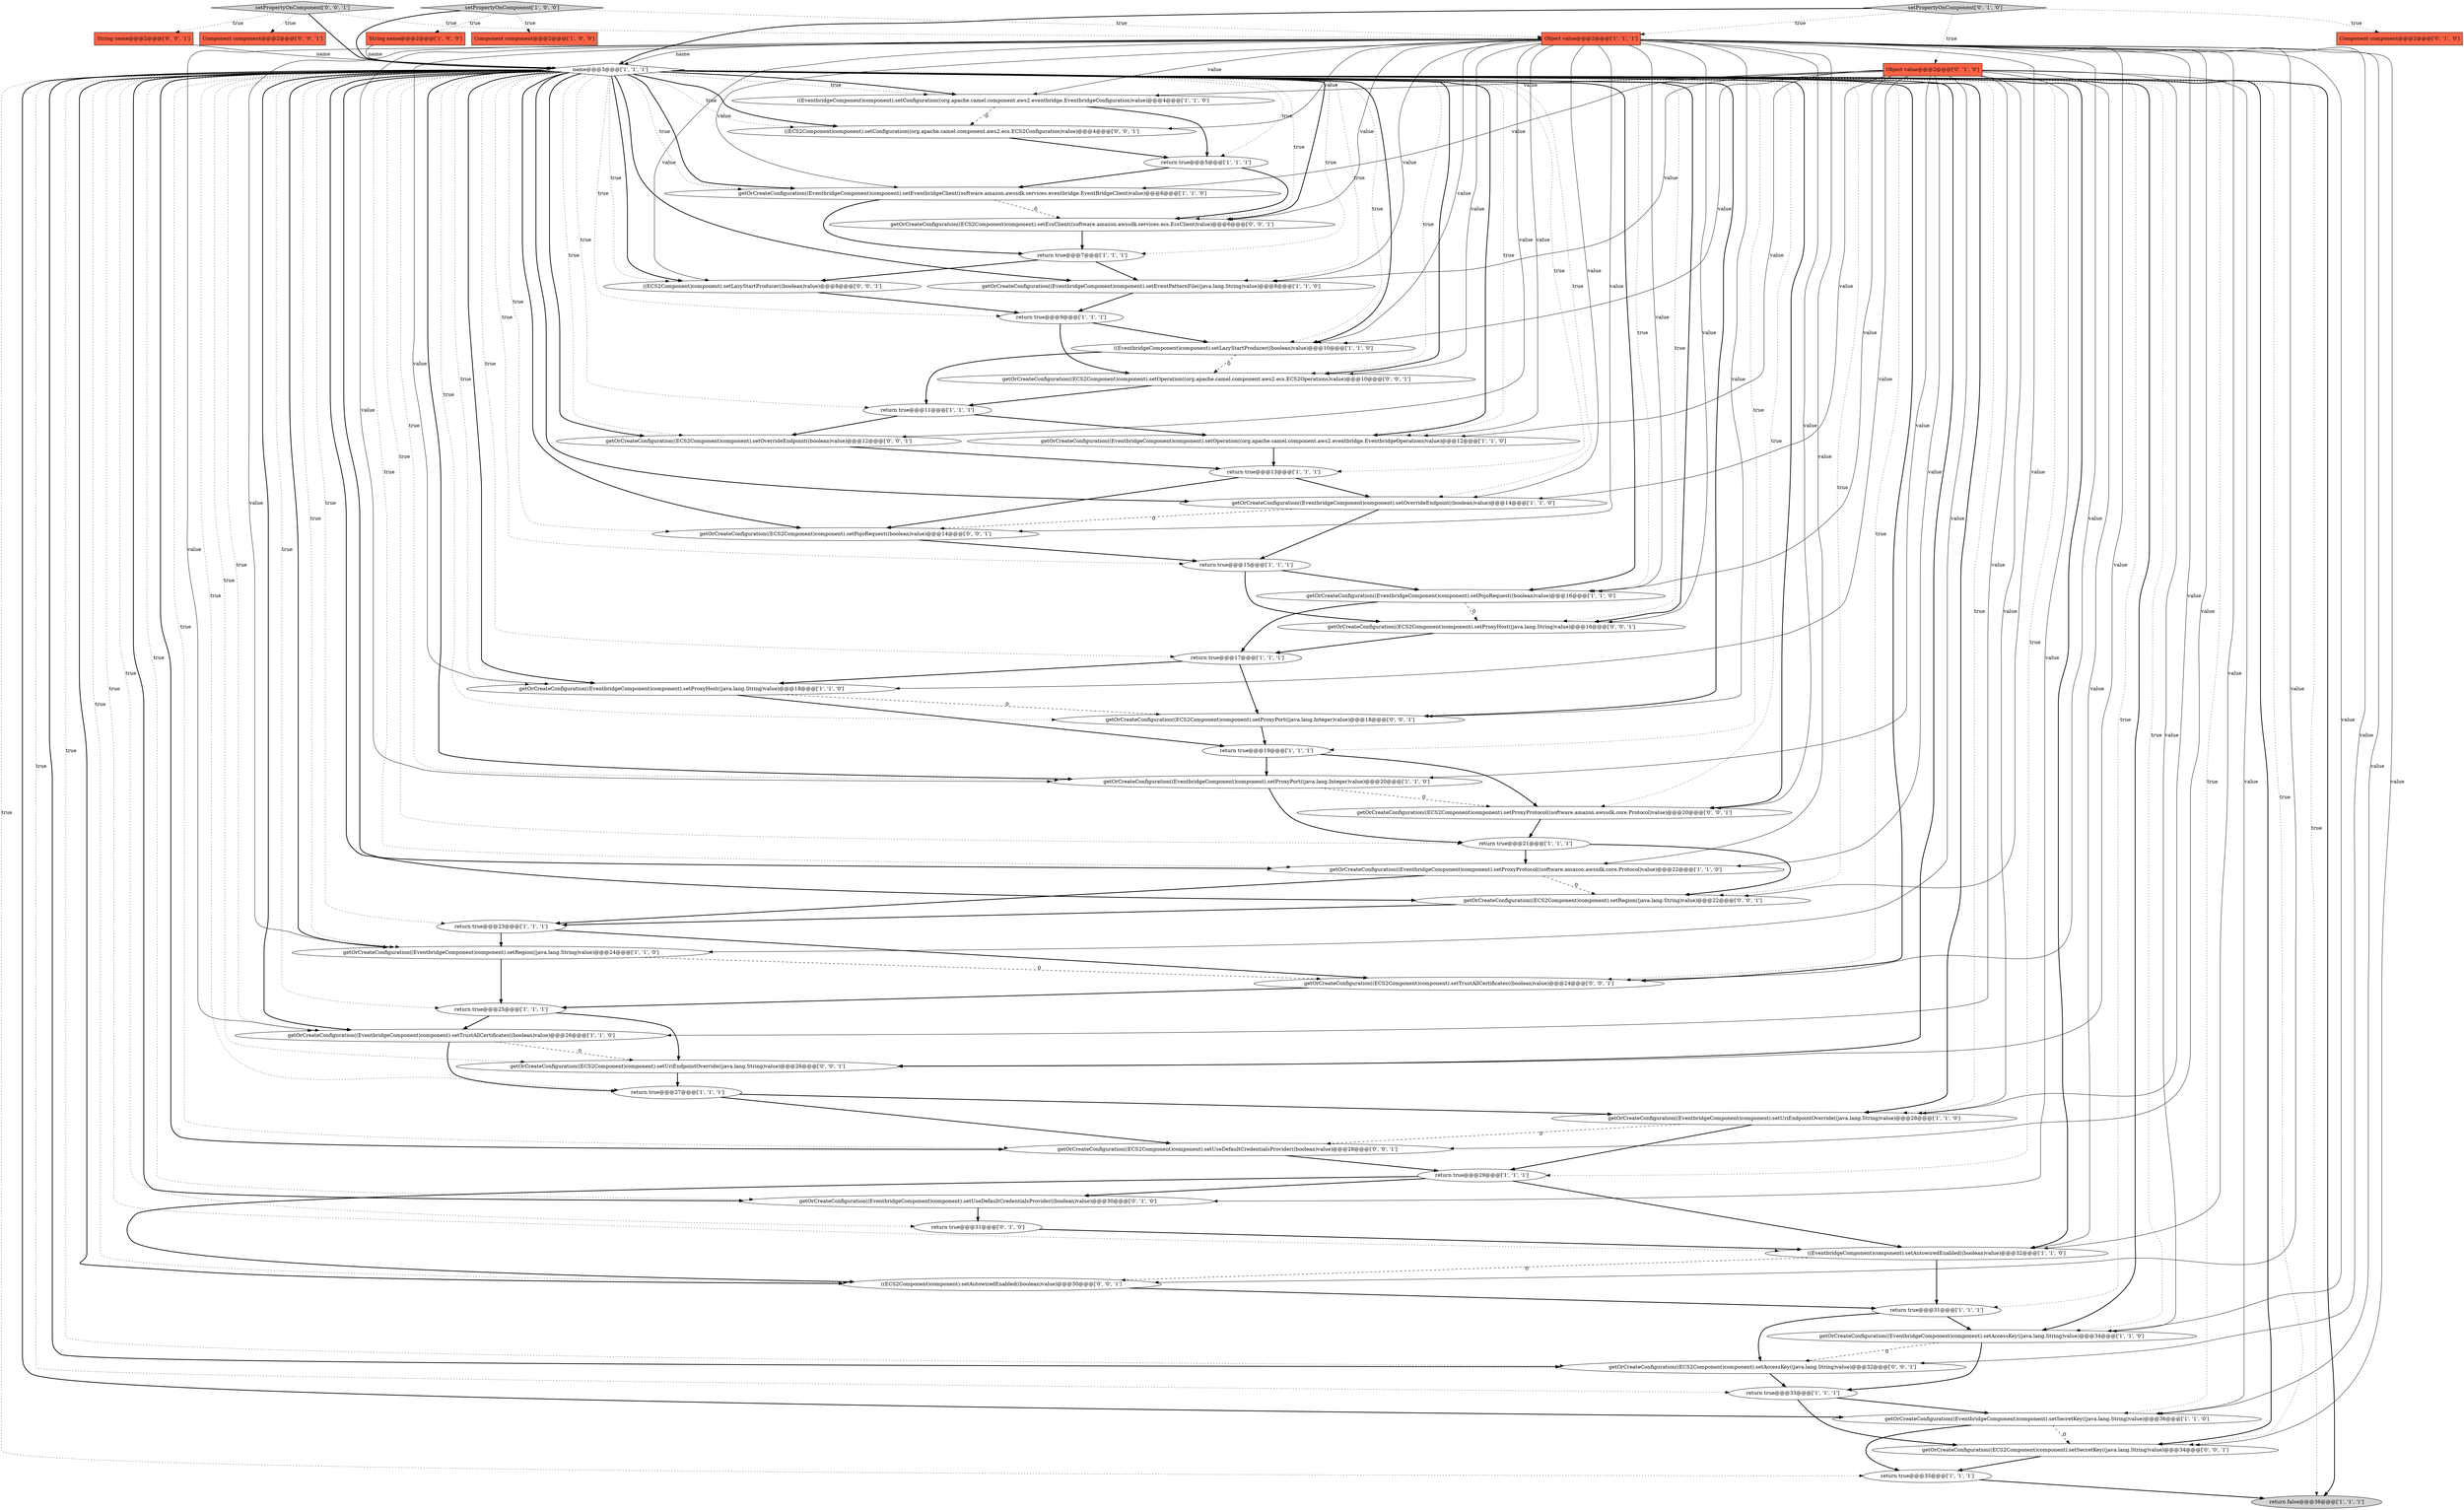digraph {
3 [style = filled, label = "getOrCreateConfiguration((EventbridgeComponent)component).setAccessKey((java.lang.String)value)@@@34@@@['1', '1', '0']", fillcolor = white, shape = ellipse image = "AAA0AAABBB1BBB"];
31 [style = filled, label = "((EventbridgeComponent)component).setLazyStartProducer((boolean)value)@@@10@@@['1', '1', '0']", fillcolor = white, shape = ellipse image = "AAA0AAABBB1BBB"];
52 [style = filled, label = "getOrCreateConfiguration((ECS2Component)component).setUseDefaultCredentialsProvider((boolean)value)@@@28@@@['0', '0', '1']", fillcolor = white, shape = ellipse image = "AAA0AAABBB3BBB"];
58 [style = filled, label = "setPropertyOnComponent['0', '0', '1']", fillcolor = lightgray, shape = diamond image = "AAA0AAABBB3BBB"];
43 [style = filled, label = "((ECS2Component)component).setConfiguration((org.apache.camel.component.aws2.ecs.ECS2Configuration)value)@@@4@@@['0', '0', '1']", fillcolor = white, shape = ellipse image = "AAA0AAABBB3BBB"];
17 [style = filled, label = "getOrCreateConfiguration((EventbridgeComponent)component).setEventPatternFile((java.lang.String)value)@@@8@@@['1', '1', '0']", fillcolor = white, shape = ellipse image = "AAA0AAABBB1BBB"];
49 [style = filled, label = "getOrCreateConfiguration((ECS2Component)component).setProxyHost((java.lang.String)value)@@@16@@@['0', '0', '1']", fillcolor = white, shape = ellipse image = "AAA0AAABBB3BBB"];
16 [style = filled, label = "getOrCreateConfiguration((EventbridgeComponent)component).setOperation((org.apache.camel.component.aws2.eventbridge.EventbridgeOperations)value)@@@12@@@['1', '1', '0']", fillcolor = white, shape = ellipse image = "AAA0AAABBB1BBB"];
35 [style = filled, label = "((EventbridgeComponent)component).setConfiguration((org.apache.camel.component.aws2.eventbridge.EventbridgeConfiguration)value)@@@4@@@['1', '1', '0']", fillcolor = white, shape = ellipse image = "AAA0AAABBB1BBB"];
47 [style = filled, label = "getOrCreateConfiguration((ECS2Component)component).setProxyProtocol((software.amazon.awssdk.core.Protocol)value)@@@20@@@['0', '0', '1']", fillcolor = white, shape = ellipse image = "AAA0AAABBB3BBB"];
28 [style = filled, label = "return true@@@7@@@['1', '1', '1']", fillcolor = white, shape = ellipse image = "AAA0AAABBB1BBB"];
56 [style = filled, label = "getOrCreateConfiguration((ECS2Component)component).setPojoRequest((boolean)value)@@@14@@@['0', '0', '1']", fillcolor = white, shape = ellipse image = "AAA0AAABBB3BBB"];
11 [style = filled, label = "getOrCreateConfiguration((EventbridgeComponent)component).setTrustAllCertificates((boolean)value)@@@26@@@['1', '1', '0']", fillcolor = white, shape = ellipse image = "AAA0AAABBB1BBB"];
25 [style = filled, label = "return true@@@35@@@['1', '1', '1']", fillcolor = white, shape = ellipse image = "AAA0AAABBB1BBB"];
10 [style = filled, label = "getOrCreateConfiguration((EventbridgeComponent)component).setProxyPort((java.lang.Integer)value)@@@20@@@['1', '1', '0']", fillcolor = white, shape = ellipse image = "AAA0AAABBB1BBB"];
13 [style = filled, label = "return true@@@31@@@['1', '1', '1']", fillcolor = white, shape = ellipse image = "AAA0AAABBB1BBB"];
24 [style = filled, label = "getOrCreateConfiguration((EventbridgeComponent)component).setPojoRequest((boolean)value)@@@16@@@['1', '1', '0']", fillcolor = white, shape = ellipse image = "AAA0AAABBB1BBB"];
53 [style = filled, label = "((ECS2Component)component).setAutowiredEnabled((boolean)value)@@@30@@@['0', '0', '1']", fillcolor = white, shape = ellipse image = "AAA0AAABBB3BBB"];
46 [style = filled, label = "String name@@@2@@@['0', '0', '1']", fillcolor = tomato, shape = box image = "AAA0AAABBB3BBB"];
37 [style = filled, label = "setPropertyOnComponent['1', '0', '0']", fillcolor = lightgray, shape = diamond image = "AAA0AAABBB1BBB"];
59 [style = filled, label = "getOrCreateConfiguration((ECS2Component)component).setUriEndpointOverride((java.lang.String)value)@@@26@@@['0', '0', '1']", fillcolor = white, shape = ellipse image = "AAA0AAABBB3BBB"];
0 [style = filled, label = "return true@@@33@@@['1', '1', '1']", fillcolor = white, shape = ellipse image = "AAA0AAABBB1BBB"];
6 [style = filled, label = "getOrCreateConfiguration((EventbridgeComponent)component).setOverrideEndpoint((boolean)value)@@@14@@@['1', '1', '0']", fillcolor = white, shape = ellipse image = "AAA0AAABBB1BBB"];
38 [style = filled, label = "return true@@@31@@@['0', '1', '0']", fillcolor = white, shape = ellipse image = "AAA1AAABBB2BBB"];
54 [style = filled, label = "Component component@@@2@@@['0', '0', '1']", fillcolor = tomato, shape = box image = "AAA0AAABBB3BBB"];
5 [style = filled, label = "return true@@@5@@@['1', '1', '1']", fillcolor = white, shape = ellipse image = "AAA0AAABBB1BBB"];
22 [style = filled, label = "return true@@@21@@@['1', '1', '1']", fillcolor = white, shape = ellipse image = "AAA0AAABBB1BBB"];
8 [style = filled, label = "return true@@@27@@@['1', '1', '1']", fillcolor = white, shape = ellipse image = "AAA0AAABBB1BBB"];
21 [style = filled, label = "name@@@3@@@['1', '1', '1']", fillcolor = white, shape = diamond image = "AAA0AAABBB1BBB"];
40 [style = filled, label = "setPropertyOnComponent['0', '1', '0']", fillcolor = lightgray, shape = diamond image = "AAA0AAABBB2BBB"];
45 [style = filled, label = "getOrCreateConfiguration((ECS2Component)component).setTrustAllCertificates((boolean)value)@@@24@@@['0', '0', '1']", fillcolor = white, shape = ellipse image = "AAA0AAABBB3BBB"];
57 [style = filled, label = "getOrCreateConfiguration((ECS2Component)component).setOverrideEndpoint((boolean)value)@@@12@@@['0', '0', '1']", fillcolor = white, shape = ellipse image = "AAA0AAABBB3BBB"];
51 [style = filled, label = "getOrCreateConfiguration((ECS2Component)component).setEcsClient((software.amazon.awssdk.services.ecs.EcsClient)value)@@@6@@@['0', '0', '1']", fillcolor = white, shape = ellipse image = "AAA0AAABBB3BBB"];
60 [style = filled, label = "getOrCreateConfiguration((ECS2Component)component).setSecretKey((java.lang.String)value)@@@34@@@['0', '0', '1']", fillcolor = white, shape = ellipse image = "AAA0AAABBB3BBB"];
29 [style = filled, label = "return true@@@25@@@['1', '1', '1']", fillcolor = white, shape = ellipse image = "AAA0AAABBB1BBB"];
39 [style = filled, label = "Component component@@@2@@@['0', '1', '0']", fillcolor = tomato, shape = box image = "AAA0AAABBB2BBB"];
55 [style = filled, label = "getOrCreateConfiguration((ECS2Component)component).setRegion((java.lang.String)value)@@@22@@@['0', '0', '1']", fillcolor = white, shape = ellipse image = "AAA0AAABBB3BBB"];
32 [style = filled, label = "return true@@@15@@@['1', '1', '1']", fillcolor = white, shape = ellipse image = "AAA0AAABBB1BBB"];
27 [style = filled, label = "getOrCreateConfiguration((EventbridgeComponent)component).setEventbridgeClient((software.amazon.awssdk.services.eventbridge.EventBridgeClient)value)@@@6@@@['1', '1', '0']", fillcolor = white, shape = ellipse image = "AAA0AAABBB1BBB"];
2 [style = filled, label = "return true@@@19@@@['1', '1', '1']", fillcolor = white, shape = ellipse image = "AAA0AAABBB1BBB"];
12 [style = filled, label = "((EventbridgeComponent)component).setAutowiredEnabled((boolean)value)@@@32@@@['1', '1', '0']", fillcolor = white, shape = ellipse image = "AAA0AAABBB1BBB"];
48 [style = filled, label = "getOrCreateConfiguration((ECS2Component)component).setOperation((org.apache.camel.component.aws2.ecs.ECS2Operations)value)@@@10@@@['0', '0', '1']", fillcolor = white, shape = ellipse image = "AAA0AAABBB3BBB"];
34 [style = filled, label = "Object value@@@2@@@['1', '1', '1']", fillcolor = tomato, shape = box image = "AAA0AAABBB1BBB"];
50 [style = filled, label = "getOrCreateConfiguration((ECS2Component)component).setAccessKey((java.lang.String)value)@@@32@@@['0', '0', '1']", fillcolor = white, shape = ellipse image = "AAA0AAABBB3BBB"];
41 [style = filled, label = "Object value@@@2@@@['0', '1', '0']", fillcolor = tomato, shape = box image = "AAA0AAABBB2BBB"];
23 [style = filled, label = "getOrCreateConfiguration((EventbridgeComponent)component).setUriEndpointOverride((java.lang.String)value)@@@28@@@['1', '1', '0']", fillcolor = white, shape = ellipse image = "AAA0AAABBB1BBB"];
18 [style = filled, label = "getOrCreateConfiguration((EventbridgeComponent)component).setProxyProtocol((software.amazon.awssdk.core.Protocol)value)@@@22@@@['1', '1', '0']", fillcolor = white, shape = ellipse image = "AAA0AAABBB1BBB"];
1 [style = filled, label = "return false@@@36@@@['1', '1', '1']", fillcolor = lightgray, shape = ellipse image = "AAA0AAABBB1BBB"];
14 [style = filled, label = "getOrCreateConfiguration((EventbridgeComponent)component).setProxyHost((java.lang.String)value)@@@18@@@['1', '1', '0']", fillcolor = white, shape = ellipse image = "AAA0AAABBB1BBB"];
19 [style = filled, label = "return true@@@29@@@['1', '1', '1']", fillcolor = white, shape = ellipse image = "AAA0AAABBB1BBB"];
9 [style = filled, label = "getOrCreateConfiguration((EventbridgeComponent)component).setSecretKey((java.lang.String)value)@@@36@@@['1', '1', '0']", fillcolor = white, shape = ellipse image = "AAA0AAABBB1BBB"];
20 [style = filled, label = "return true@@@9@@@['1', '1', '1']", fillcolor = white, shape = ellipse image = "AAA0AAABBB1BBB"];
30 [style = filled, label = "String name@@@2@@@['1', '0', '0']", fillcolor = tomato, shape = box image = "AAA0AAABBB1BBB"];
36 [style = filled, label = "return true@@@23@@@['1', '1', '1']", fillcolor = white, shape = ellipse image = "AAA0AAABBB1BBB"];
7 [style = filled, label = "getOrCreateConfiguration((EventbridgeComponent)component).setRegion((java.lang.String)value)@@@24@@@['1', '1', '0']", fillcolor = white, shape = ellipse image = "AAA0AAABBB1BBB"];
42 [style = filled, label = "getOrCreateConfiguration((EventbridgeComponent)component).setUseDefaultCredentialsProvider((boolean)value)@@@30@@@['0', '1', '0']", fillcolor = white, shape = ellipse image = "AAA1AAABBB2BBB"];
4 [style = filled, label = "return true@@@11@@@['1', '1', '1']", fillcolor = white, shape = ellipse image = "AAA0AAABBB1BBB"];
44 [style = filled, label = "getOrCreateConfiguration((ECS2Component)component).setProxyPort((java.lang.Integer)value)@@@18@@@['0', '0', '1']", fillcolor = white, shape = ellipse image = "AAA0AAABBB3BBB"];
15 [style = filled, label = "return true@@@17@@@['1', '1', '1']", fillcolor = white, shape = ellipse image = "AAA0AAABBB1BBB"];
61 [style = filled, label = "((ECS2Component)component).setLazyStartProducer((boolean)value)@@@8@@@['0', '0', '1']", fillcolor = white, shape = ellipse image = "AAA0AAABBB3BBB"];
33 [style = filled, label = "return true@@@13@@@['1', '1', '1']", fillcolor = white, shape = ellipse image = "AAA0AAABBB1BBB"];
26 [style = filled, label = "Component component@@@2@@@['1', '0', '0']", fillcolor = tomato, shape = box image = "AAA0AAABBB1BBB"];
61->20 [style = bold, label=""];
49->15 [style = bold, label=""];
34->56 [style = solid, label="value"];
50->0 [style = bold, label=""];
34->7 [style = solid, label="value"];
21->3 [style = bold, label=""];
34->49 [style = solid, label="value"];
37->26 [style = dotted, label="true"];
21->36 [style = dotted, label="true"];
21->44 [style = dotted, label="true"];
34->31 [style = solid, label="value"];
34->47 [style = solid, label="value"];
34->53 [style = solid, label="value"];
21->22 [style = dotted, label="true"];
21->53 [style = dotted, label="true"];
48->4 [style = bold, label=""];
29->11 [style = bold, label=""];
2->10 [style = bold, label=""];
8->52 [style = bold, label=""];
41->3 [style = solid, label="value"];
21->48 [style = dotted, label="true"];
21->57 [style = dotted, label="true"];
21->5 [style = dotted, label="true"];
25->1 [style = bold, label=""];
40->34 [style = dotted, label="true"];
21->43 [style = dotted, label="true"];
21->51 [style = dotted, label="true"];
46->21 [style = solid, label="name"];
44->2 [style = bold, label=""];
21->49 [style = dotted, label="true"];
6->32 [style = bold, label=""];
21->43 [style = bold, label=""];
34->44 [style = solid, label="value"];
53->13 [style = bold, label=""];
21->18 [style = bold, label=""];
51->28 [style = bold, label=""];
47->22 [style = bold, label=""];
34->61 [style = solid, label="value"];
7->29 [style = bold, label=""];
21->7 [style = dotted, label="true"];
41->24 [style = solid, label="value"];
36->7 [style = bold, label=""];
41->31 [style = solid, label="value"];
23->52 [style = dashed, label="0"];
3->50 [style = dashed, label="0"];
21->51 [style = bold, label=""];
21->14 [style = dotted, label="true"];
21->11 [style = dotted, label="true"];
41->35 [style = solid, label="value"];
9->25 [style = bold, label=""];
34->43 [style = solid, label="value"];
29->59 [style = bold, label=""];
21->44 [style = bold, label=""];
58->34 [style = dotted, label="true"];
21->55 [style = bold, label=""];
60->25 [style = bold, label=""];
41->9 [style = solid, label="value"];
36->45 [style = bold, label=""];
21->0 [style = dotted, label="true"];
12->53 [style = dashed, label="0"];
21->59 [style = bold, label=""];
41->6 [style = solid, label="value"];
41->16 [style = solid, label="value"];
21->42 [style = bold, label=""];
34->11 [style = solid, label="value"];
10->47 [style = dashed, label="0"];
27->28 [style = bold, label=""];
34->52 [style = solid, label="value"];
21->18 [style = dotted, label="true"];
20->31 [style = bold, label=""];
27->51 [style = dashed, label="0"];
34->14 [style = solid, label="value"];
21->24 [style = dotted, label="true"];
8->23 [style = bold, label=""];
34->18 [style = solid, label="value"];
21->17 [style = dotted, label="true"];
34->23 [style = solid, label="value"];
34->51 [style = solid, label="value"];
21->2 [style = dotted, label="true"];
2->47 [style = bold, label=""];
41->10 [style = solid, label="value"];
34->60 [style = solid, label="value"];
21->20 [style = dotted, label="true"];
21->15 [style = dotted, label="true"];
33->6 [style = bold, label=""];
40->41 [style = dotted, label="true"];
21->52 [style = bold, label=""];
13->50 [style = bold, label=""];
12->13 [style = bold, label=""];
5->51 [style = bold, label=""];
34->57 [style = solid, label="value"];
21->45 [style = dotted, label="true"];
4->57 [style = bold, label=""];
35->5 [style = bold, label=""];
45->29 [style = bold, label=""];
37->21 [style = bold, label=""];
21->35 [style = dotted, label="true"];
28->61 [style = bold, label=""];
21->56 [style = dotted, label="true"];
41->42 [style = solid, label="value"];
37->30 [style = dotted, label="true"];
5->27 [style = bold, label=""];
21->48 [style = bold, label=""];
34->21 [style = solid, label="name"];
7->45 [style = dashed, label="0"];
21->27 [style = dotted, label="true"];
34->6 [style = solid, label="value"];
21->29 [style = dotted, label="true"];
21->53 [style = bold, label=""];
34->12 [style = solid, label="value"];
34->45 [style = solid, label="value"];
41->23 [style = solid, label="value"];
41->7 [style = solid, label="value"];
21->6 [style = bold, label=""];
19->42 [style = bold, label=""];
56->32 [style = bold, label=""];
21->45 [style = bold, label=""];
21->25 [style = dotted, label="true"];
21->57 [style = bold, label=""];
28->17 [style = bold, label=""];
52->19 [style = bold, label=""];
37->34 [style = dotted, label="true"];
34->9 [style = solid, label="value"];
21->11 [style = bold, label=""];
21->38 [style = dotted, label="true"];
21->61 [style = dotted, label="true"];
21->14 [style = bold, label=""];
21->52 [style = dotted, label="true"];
34->35 [style = solid, label="value"];
34->17 [style = solid, label="value"];
4->16 [style = bold, label=""];
21->9 [style = dotted, label="true"];
41->27 [style = solid, label="value"];
21->50 [style = bold, label=""];
34->24 [style = solid, label="value"];
21->16 [style = bold, label=""];
21->3 [style = dotted, label="true"];
21->1 [style = dotted, label="true"];
22->55 [style = bold, label=""];
21->23 [style = dotted, label="true"];
21->50 [style = dotted, label="true"];
17->20 [style = bold, label=""];
21->10 [style = dotted, label="true"];
21->10 [style = bold, label=""];
21->47 [style = bold, label=""];
19->53 [style = bold, label=""];
34->27 [style = solid, label="value"];
21->59 [style = dotted, label="true"];
41->17 [style = solid, label="value"];
31->4 [style = bold, label=""];
15->44 [style = bold, label=""];
10->22 [style = bold, label=""];
34->3 [style = solid, label="value"];
35->43 [style = dashed, label="0"];
15->14 [style = bold, label=""];
41->14 [style = solid, label="value"];
11->8 [style = bold, label=""];
24->49 [style = dashed, label="0"];
34->48 [style = solid, label="value"];
58->21 [style = bold, label=""];
21->60 [style = bold, label=""];
22->18 [style = bold, label=""];
21->7 [style = bold, label=""];
11->59 [style = dashed, label="0"];
21->6 [style = dotted, label="true"];
21->8 [style = dotted, label="true"];
14->2 [style = bold, label=""];
13->3 [style = bold, label=""];
34->10 [style = solid, label="value"];
21->1 [style = bold, label=""];
21->35 [style = bold, label=""];
21->9 [style = bold, label=""];
59->8 [style = bold, label=""];
6->56 [style = dashed, label="0"];
41->11 [style = solid, label="value"];
21->31 [style = dotted, label="true"];
21->16 [style = dotted, label="true"];
21->32 [style = dotted, label="true"];
21->49 [style = bold, label=""];
9->60 [style = dashed, label="0"];
58->54 [style = dotted, label="true"];
21->28 [style = dotted, label="true"];
41->12 [style = solid, label="value"];
21->42 [style = dotted, label="true"];
21->56 [style = bold, label=""];
30->21 [style = solid, label="name"];
43->5 [style = bold, label=""];
0->60 [style = bold, label=""];
21->61 [style = bold, label=""];
23->19 [style = bold, label=""];
20->48 [style = bold, label=""];
24->15 [style = bold, label=""];
21->17 [style = bold, label=""];
0->9 [style = bold, label=""];
16->33 [style = bold, label=""];
41->18 [style = solid, label="value"];
34->50 [style = solid, label="value"];
21->24 [style = bold, label=""];
58->46 [style = dotted, label="true"];
42->38 [style = bold, label=""];
14->44 [style = dashed, label="0"];
57->33 [style = bold, label=""];
38->12 [style = bold, label=""];
21->12 [style = bold, label=""];
40->21 [style = bold, label=""];
31->48 [style = dashed, label="0"];
34->55 [style = solid, label="value"];
21->60 [style = dotted, label="true"];
34->16 [style = solid, label="value"];
55->36 [style = bold, label=""];
32->49 [style = bold, label=""];
3->0 [style = bold, label=""];
21->33 [style = dotted, label="true"];
21->55 [style = dotted, label="true"];
21->19 [style = dotted, label="true"];
18->55 [style = dashed, label="0"];
33->56 [style = bold, label=""];
21->27 [style = bold, label=""];
18->36 [style = bold, label=""];
40->39 [style = dotted, label="true"];
21->12 [style = dotted, label="true"];
21->23 [style = bold, label=""];
19->12 [style = bold, label=""];
21->4 [style = dotted, label="true"];
21->31 [style = bold, label=""];
34->59 [style = solid, label="value"];
21->13 [style = dotted, label="true"];
32->24 [style = bold, label=""];
21->47 [style = dotted, label="true"];
}
